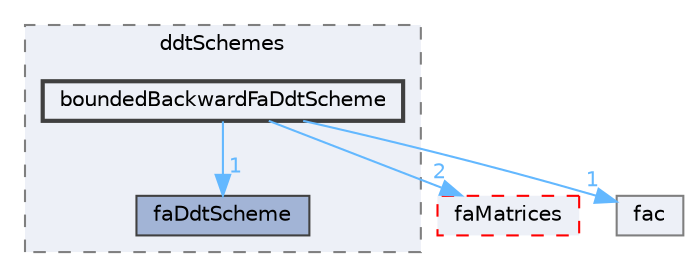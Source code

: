digraph "src/finiteArea/finiteArea/ddtSchemes/boundedBackwardFaDdtScheme"
{
 // LATEX_PDF_SIZE
  bgcolor="transparent";
  edge [fontname=Helvetica,fontsize=10,labelfontname=Helvetica,labelfontsize=10];
  node [fontname=Helvetica,fontsize=10,shape=box,height=0.2,width=0.4];
  compound=true
  subgraph clusterdir_02627098f459dfbfeff8bc2fa413196a {
    graph [ bgcolor="#edf0f7", pencolor="grey50", label="ddtSchemes", fontname=Helvetica,fontsize=10 style="filled,dashed", URL="dir_02627098f459dfbfeff8bc2fa413196a.html",tooltip=""]
  dir_125b19edec5ca754b284e015d043cbf2 [label="faDdtScheme", fillcolor="#a2b4d6", color="grey25", style="filled", URL="dir_125b19edec5ca754b284e015d043cbf2.html",tooltip=""];
  dir_7563b40dccda876a71777b73aee61936 [label="boundedBackwardFaDdtScheme", fillcolor="#edf0f7", color="grey25", style="filled,bold", URL="dir_7563b40dccda876a71777b73aee61936.html",tooltip=""];
  }
  dir_11fa0d52a0a43d2db65b942bd42d04b1 [label="faMatrices", fillcolor="#edf0f7", color="red", style="filled,dashed", URL="dir_11fa0d52a0a43d2db65b942bd42d04b1.html",tooltip=""];
  dir_15aafd37ee87fbe9911ba23e923cc2c7 [label="fac", fillcolor="#edf0f7", color="grey50", style="filled", URL="dir_15aafd37ee87fbe9911ba23e923cc2c7.html",tooltip=""];
  dir_7563b40dccda876a71777b73aee61936->dir_11fa0d52a0a43d2db65b942bd42d04b1 [headlabel="2", labeldistance=1.5 headhref="dir_000334_001293.html" href="dir_000334_001293.html" color="steelblue1" fontcolor="steelblue1"];
  dir_7563b40dccda876a71777b73aee61936->dir_125b19edec5ca754b284e015d043cbf2 [headlabel="1", labeldistance=1.5 headhref="dir_000334_001281.html" href="dir_000334_001281.html" color="steelblue1" fontcolor="steelblue1"];
  dir_7563b40dccda876a71777b73aee61936->dir_15aafd37ee87fbe9911ba23e923cc2c7 [headlabel="1", labeldistance=1.5 headhref="dir_000334_001242.html" href="dir_000334_001242.html" color="steelblue1" fontcolor="steelblue1"];
}
